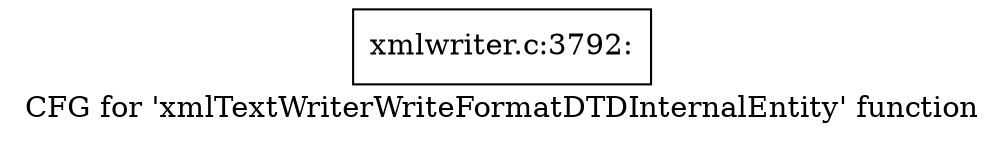 digraph "CFG for 'xmlTextWriterWriteFormatDTDInternalEntity' function" {
	label="CFG for 'xmlTextWriterWriteFormatDTDInternalEntity' function";

	Node0x40df350 [shape=record,label="{xmlwriter.c:3792:}"];
}
